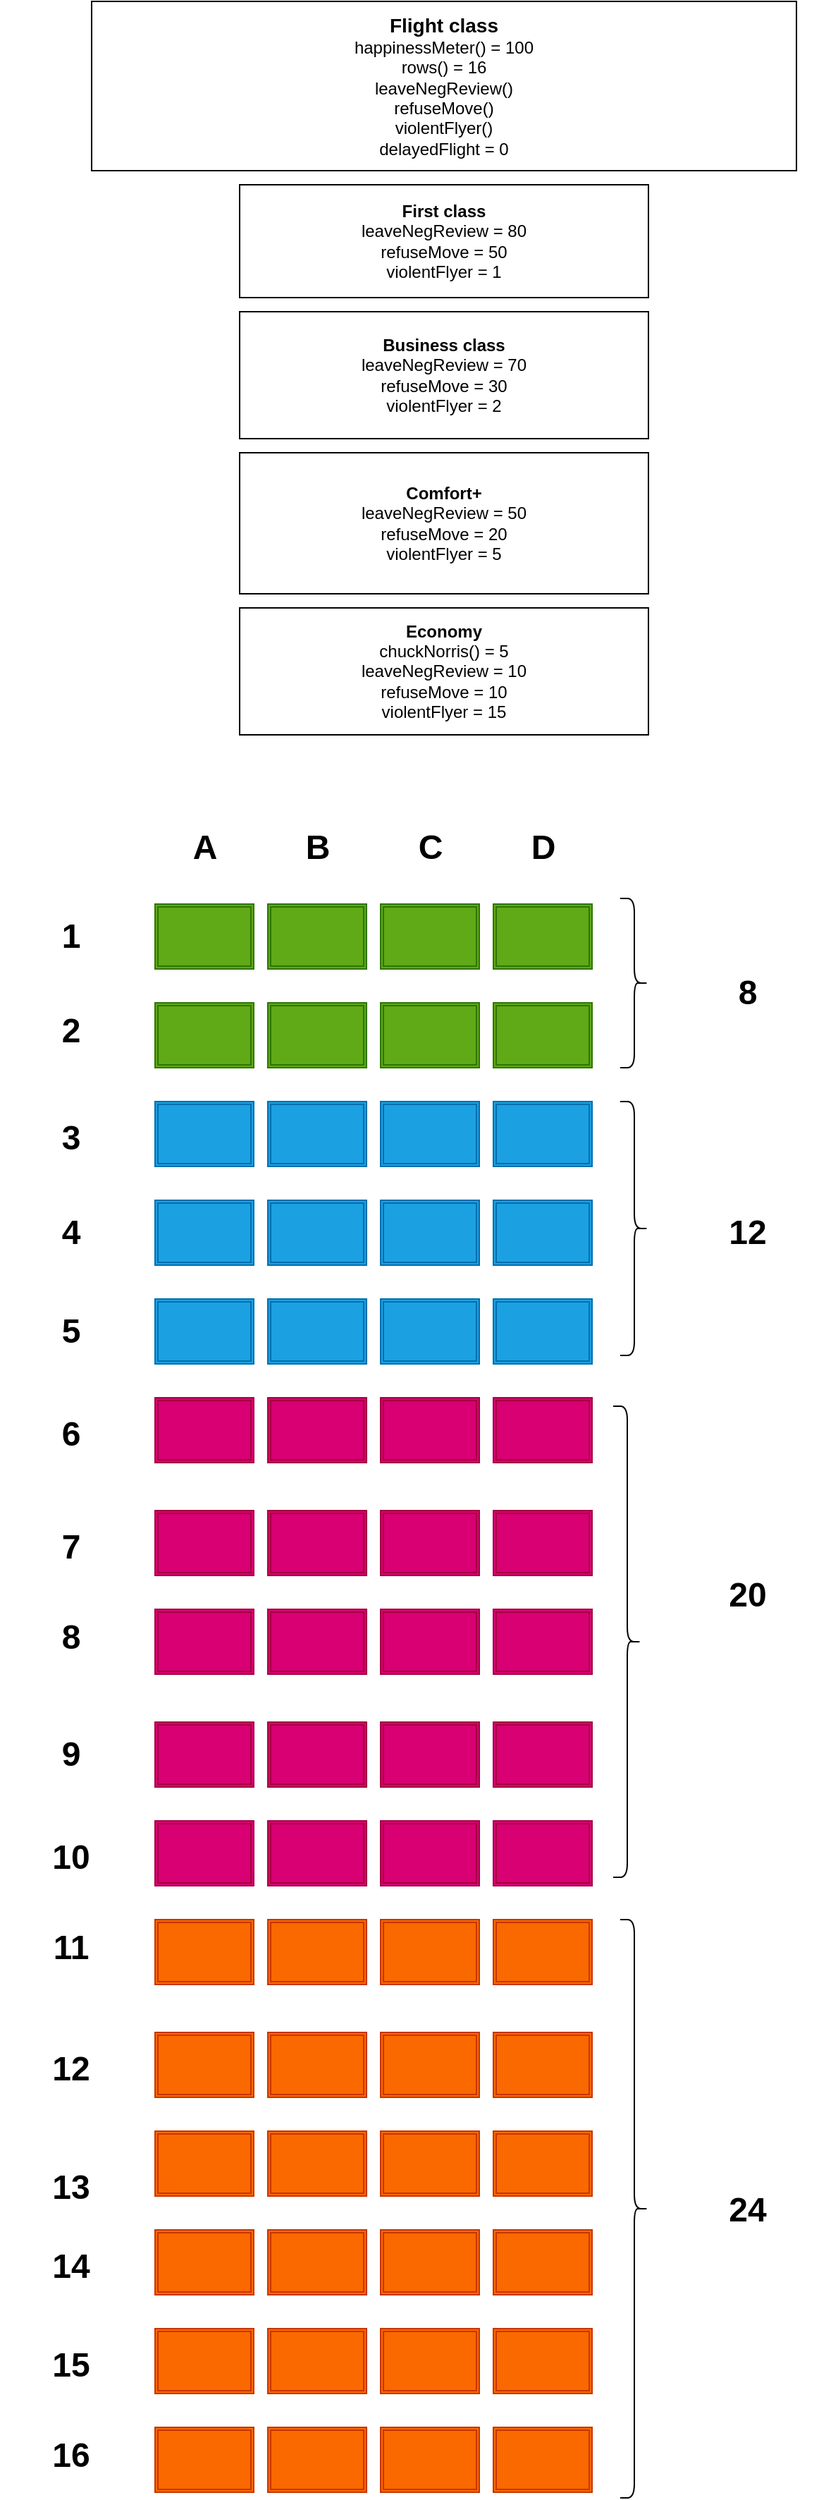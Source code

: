 <mxfile>
    <diagram id="Q3wMs9CLAD64km3y2_Gk" name="Page-1">
        <mxGraphModel dx="1955" dy="621" grid="1" gridSize="10" guides="1" tooltips="1" connect="1" arrows="1" fold="1" page="1" pageScale="1" pageWidth="850" pageHeight="1100" math="0" shadow="0">
            <root>
                <mxCell id="0"/>
                <mxCell id="1" parent="0"/>
                <mxCell id="2" value="&lt;b&gt;First class&lt;/b&gt;&lt;br&gt;leaveNegReview = 80&lt;br&gt;refuseMove = 50&lt;br&gt;violentFlyer = 1" style="whiteSpace=wrap;html=1;" parent="1" vertex="1">
                    <mxGeometry x="160" y="130" width="290" height="80" as="geometry"/>
                </mxCell>
                <mxCell id="3" value="&lt;b&gt;Business class&lt;br&gt;&lt;/b&gt;leaveNegReview = 70&lt;br&gt;refuseMove = 30&lt;br&gt;violentFlyer = 2&lt;b&gt;&lt;br&gt;&lt;/b&gt;" style="whiteSpace=wrap;html=1;" parent="1" vertex="1">
                    <mxGeometry x="160" y="220" width="290" height="90" as="geometry"/>
                </mxCell>
                <mxCell id="4" value="&lt;b&gt;&lt;font style=&quot;font-size: 14px&quot;&gt;Flight class&lt;/font&gt;&lt;br&gt;&lt;/b&gt;happinessMeter() = 100&lt;br&gt;rows() = 16&lt;br&gt;leaveNegReview()&lt;br&gt;refuseMove()&lt;br&gt;violentFlyer()&lt;br&gt;delayedFlight = 0" style="whiteSpace=wrap;html=1;" parent="1" vertex="1">
                    <mxGeometry x="55" width="500" height="120" as="geometry"/>
                </mxCell>
                <mxCell id="5" value="&lt;b&gt;Comfort+&lt;br&gt;&lt;/b&gt;leaveNegReview = 50&lt;br&gt;refuseMove = 20&lt;br&gt;violentFlyer = 5&lt;b&gt;&lt;br&gt;&lt;/b&gt;" style="whiteSpace=wrap;html=1;" parent="1" vertex="1">
                    <mxGeometry x="160" y="320" width="290" height="100" as="geometry"/>
                </mxCell>
                <mxCell id="6" value="&lt;b&gt;Economy&lt;/b&gt;&lt;br&gt;chuckNorris() = 5&lt;br&gt;leaveNegReview = 10&lt;br&gt;refuseMove = 10&lt;br&gt;violentFlyer = 15" style="whiteSpace=wrap;html=1;" parent="1" vertex="1">
                    <mxGeometry x="160" y="430" width="290" height="90" as="geometry"/>
                </mxCell>
                <mxCell id="34" value="" style="shape=ext;double=1;rounded=0;whiteSpace=wrap;html=1;fontSize=14;fillColor=#60a917;fontColor=#ffffff;strokeColor=#2D7600;" parent="1" vertex="1">
                    <mxGeometry x="100" y="640" width="70" height="46" as="geometry"/>
                </mxCell>
                <mxCell id="35" value="" style="shape=ext;double=1;rounded=0;whiteSpace=wrap;html=1;fontSize=14;fillColor=#60a917;fontColor=#ffffff;strokeColor=#2D7600;" parent="1" vertex="1">
                    <mxGeometry x="260" y="640" width="70" height="46" as="geometry"/>
                </mxCell>
                <mxCell id="36" value="" style="shape=ext;double=1;rounded=0;whiteSpace=wrap;html=1;fontSize=14;fillColor=#60a917;fontColor=#ffffff;strokeColor=#2D7600;" parent="1" vertex="1">
                    <mxGeometry x="180" y="640" width="70" height="46" as="geometry"/>
                </mxCell>
                <mxCell id="37" value="" style="shape=ext;double=1;rounded=0;whiteSpace=wrap;html=1;fontSize=14;fillColor=#60a917;fontColor=#ffffff;strokeColor=#2D7600;" parent="1" vertex="1">
                    <mxGeometry x="340" y="640" width="70" height="46" as="geometry"/>
                </mxCell>
                <mxCell id="52" value="" style="shape=ext;double=1;rounded=0;whiteSpace=wrap;html=1;fontSize=14;fillColor=#60a917;fontColor=#ffffff;strokeColor=#2D7600;" parent="1" vertex="1">
                    <mxGeometry x="100" y="710" width="70" height="46" as="geometry"/>
                </mxCell>
                <mxCell id="53" value="" style="shape=ext;double=1;rounded=0;whiteSpace=wrap;html=1;fontSize=14;fillColor=#60a917;fontColor=#ffffff;strokeColor=#2D7600;" parent="1" vertex="1">
                    <mxGeometry x="260" y="710" width="70" height="46" as="geometry"/>
                </mxCell>
                <mxCell id="54" value="" style="shape=ext;double=1;rounded=0;whiteSpace=wrap;html=1;fontSize=14;fillColor=#60a917;fontColor=#ffffff;strokeColor=#2D7600;" parent="1" vertex="1">
                    <mxGeometry x="180" y="710" width="70" height="46" as="geometry"/>
                </mxCell>
                <mxCell id="55" value="" style="shape=ext;double=1;rounded=0;whiteSpace=wrap;html=1;fontSize=14;fillColor=#60a917;fontColor=#ffffff;strokeColor=#2D7600;" parent="1" vertex="1">
                    <mxGeometry x="340" y="710" width="70" height="46" as="geometry"/>
                </mxCell>
                <mxCell id="56" value="" style="shape=ext;double=1;rounded=0;whiteSpace=wrap;html=1;fontSize=14;fillColor=#1ba1e2;fontColor=#ffffff;strokeColor=#006EAF;" parent="1" vertex="1">
                    <mxGeometry x="100" y="780" width="70" height="46" as="geometry"/>
                </mxCell>
                <mxCell id="57" value="" style="shape=ext;double=1;rounded=0;whiteSpace=wrap;html=1;fontSize=14;fillColor=#1ba1e2;fontColor=#ffffff;strokeColor=#006EAF;" parent="1" vertex="1">
                    <mxGeometry x="260" y="780" width="70" height="46" as="geometry"/>
                </mxCell>
                <mxCell id="58" value="" style="shape=ext;double=1;rounded=0;whiteSpace=wrap;html=1;fontSize=14;fillColor=#1ba1e2;fontColor=#ffffff;strokeColor=#006EAF;" parent="1" vertex="1">
                    <mxGeometry x="180" y="780" width="70" height="46" as="geometry"/>
                </mxCell>
                <mxCell id="59" value="" style="shape=ext;double=1;rounded=0;whiteSpace=wrap;html=1;fontSize=14;fillColor=#1ba1e2;fontColor=#ffffff;strokeColor=#006EAF;" parent="1" vertex="1">
                    <mxGeometry x="340" y="780" width="70" height="46" as="geometry"/>
                </mxCell>
                <mxCell id="60" value="" style="shape=ext;double=1;rounded=0;whiteSpace=wrap;html=1;fontSize=14;fillColor=#1ba1e2;fontColor=#ffffff;strokeColor=#006EAF;" parent="1" vertex="1">
                    <mxGeometry x="100" y="850" width="70" height="46" as="geometry"/>
                </mxCell>
                <mxCell id="61" value="" style="shape=ext;double=1;rounded=0;whiteSpace=wrap;html=1;fontSize=14;fillColor=#1ba1e2;fontColor=#ffffff;strokeColor=#006EAF;" parent="1" vertex="1">
                    <mxGeometry x="260" y="850" width="70" height="46" as="geometry"/>
                </mxCell>
                <mxCell id="62" value="" style="shape=ext;double=1;rounded=0;whiteSpace=wrap;html=1;fontSize=14;fillColor=#1ba1e2;fontColor=#ffffff;strokeColor=#006EAF;" parent="1" vertex="1">
                    <mxGeometry x="180" y="850" width="70" height="46" as="geometry"/>
                </mxCell>
                <mxCell id="63" value="" style="shape=ext;double=1;rounded=0;whiteSpace=wrap;html=1;fontSize=14;fillColor=#1ba1e2;fontColor=#ffffff;strokeColor=#006EAF;" parent="1" vertex="1">
                    <mxGeometry x="340" y="850" width="70" height="46" as="geometry"/>
                </mxCell>
                <mxCell id="64" value="" style="shape=ext;double=1;rounded=0;whiteSpace=wrap;html=1;fontSize=14;fillColor=#1ba1e2;fontColor=#ffffff;strokeColor=#006EAF;" parent="1" vertex="1">
                    <mxGeometry x="100" y="920" width="70" height="46" as="geometry"/>
                </mxCell>
                <mxCell id="65" value="" style="shape=ext;double=1;rounded=0;whiteSpace=wrap;html=1;fontSize=14;fillColor=#1ba1e2;fontColor=#ffffff;strokeColor=#006EAF;" parent="1" vertex="1">
                    <mxGeometry x="260" y="920" width="70" height="46" as="geometry"/>
                </mxCell>
                <mxCell id="66" value="" style="shape=ext;double=1;rounded=0;whiteSpace=wrap;html=1;fontSize=14;fillColor=#1ba1e2;fontColor=#ffffff;strokeColor=#006EAF;" parent="1" vertex="1">
                    <mxGeometry x="180" y="920" width="70" height="46" as="geometry"/>
                </mxCell>
                <mxCell id="67" value="" style="shape=ext;double=1;rounded=0;whiteSpace=wrap;html=1;fontSize=14;fillColor=#1ba1e2;fontColor=#ffffff;strokeColor=#006EAF;" parent="1" vertex="1">
                    <mxGeometry x="340" y="920" width="70" height="46" as="geometry"/>
                </mxCell>
                <mxCell id="68" value="" style="shape=ext;double=1;rounded=0;whiteSpace=wrap;html=1;fontSize=14;fillColor=#d80073;fontColor=#ffffff;strokeColor=#A50040;" parent="1" vertex="1">
                    <mxGeometry x="100" y="990" width="70" height="46" as="geometry"/>
                </mxCell>
                <mxCell id="69" value="" style="shape=ext;double=1;rounded=0;whiteSpace=wrap;html=1;fontSize=14;fillColor=#d80073;fontColor=#ffffff;strokeColor=#A50040;" parent="1" vertex="1">
                    <mxGeometry x="260" y="990" width="70" height="46" as="geometry"/>
                </mxCell>
                <mxCell id="70" value="" style="shape=ext;double=1;rounded=0;whiteSpace=wrap;html=1;fontSize=14;fillColor=#d80073;fontColor=#ffffff;strokeColor=#A50040;" parent="1" vertex="1">
                    <mxGeometry x="180" y="990" width="70" height="46" as="geometry"/>
                </mxCell>
                <mxCell id="71" value="" style="shape=ext;double=1;rounded=0;whiteSpace=wrap;html=1;fontSize=14;fillColor=#d80073;fontColor=#ffffff;strokeColor=#A50040;" parent="1" vertex="1">
                    <mxGeometry x="340" y="990" width="70" height="46" as="geometry"/>
                </mxCell>
                <mxCell id="72" value="" style="shape=ext;double=1;rounded=0;whiteSpace=wrap;html=1;fontSize=14;fillColor=#d80073;fontColor=#ffffff;strokeColor=#A50040;" parent="1" vertex="1">
                    <mxGeometry x="100" y="1070" width="70" height="46" as="geometry"/>
                </mxCell>
                <mxCell id="73" value="" style="shape=ext;double=1;rounded=0;whiteSpace=wrap;html=1;fontSize=14;fillColor=#d80073;fontColor=#ffffff;strokeColor=#A50040;" parent="1" vertex="1">
                    <mxGeometry x="260" y="1070" width="70" height="46" as="geometry"/>
                </mxCell>
                <mxCell id="74" value="" style="shape=ext;double=1;rounded=0;whiteSpace=wrap;html=1;fontSize=14;fillColor=#d80073;fontColor=#ffffff;strokeColor=#A50040;" parent="1" vertex="1">
                    <mxGeometry x="180" y="1070" width="70" height="46" as="geometry"/>
                </mxCell>
                <mxCell id="75" value="" style="shape=ext;double=1;rounded=0;whiteSpace=wrap;html=1;fontSize=14;fillColor=#d80073;fontColor=#ffffff;strokeColor=#A50040;" parent="1" vertex="1">
                    <mxGeometry x="340" y="1070" width="70" height="46" as="geometry"/>
                </mxCell>
                <mxCell id="76" value="" style="shape=ext;double=1;rounded=0;whiteSpace=wrap;html=1;fontSize=14;fillColor=#d80073;fontColor=#ffffff;strokeColor=#A50040;" parent="1" vertex="1">
                    <mxGeometry x="100" y="1140" width="70" height="46" as="geometry"/>
                </mxCell>
                <mxCell id="77" value="" style="shape=ext;double=1;rounded=0;whiteSpace=wrap;html=1;fontSize=14;fillColor=#d80073;fontColor=#ffffff;strokeColor=#A50040;" parent="1" vertex="1">
                    <mxGeometry x="260" y="1140" width="70" height="46" as="geometry"/>
                </mxCell>
                <mxCell id="78" value="" style="shape=ext;double=1;rounded=0;whiteSpace=wrap;html=1;fontSize=14;fillColor=#d80073;fontColor=#ffffff;strokeColor=#A50040;" parent="1" vertex="1">
                    <mxGeometry x="180" y="1140" width="70" height="46" as="geometry"/>
                </mxCell>
                <mxCell id="79" value="" style="shape=ext;double=1;rounded=0;whiteSpace=wrap;html=1;fontSize=14;fillColor=#d80073;fontColor=#ffffff;strokeColor=#A50040;" parent="1" vertex="1">
                    <mxGeometry x="340" y="1140" width="70" height="46" as="geometry"/>
                </mxCell>
                <mxCell id="80" value="" style="shape=ext;double=1;rounded=0;whiteSpace=wrap;html=1;fontSize=14;fillColor=#d80073;fontColor=#ffffff;strokeColor=#A50040;" parent="1" vertex="1">
                    <mxGeometry x="100" y="1220" width="70" height="46" as="geometry"/>
                </mxCell>
                <mxCell id="81" value="" style="shape=ext;double=1;rounded=0;whiteSpace=wrap;html=1;fontSize=14;fillColor=#d80073;fontColor=#ffffff;strokeColor=#A50040;" parent="1" vertex="1">
                    <mxGeometry x="260" y="1220" width="70" height="46" as="geometry"/>
                </mxCell>
                <mxCell id="82" value="" style="shape=ext;double=1;rounded=0;whiteSpace=wrap;html=1;fontSize=14;fillColor=#d80073;fontColor=#ffffff;strokeColor=#A50040;" parent="1" vertex="1">
                    <mxGeometry x="180" y="1220" width="70" height="46" as="geometry"/>
                </mxCell>
                <mxCell id="83" value="" style="shape=ext;double=1;rounded=0;whiteSpace=wrap;html=1;fontSize=14;fillColor=#d80073;fontColor=#ffffff;strokeColor=#A50040;" parent="1" vertex="1">
                    <mxGeometry x="340" y="1220" width="70" height="46" as="geometry"/>
                </mxCell>
                <mxCell id="84" value="" style="shape=ext;double=1;rounded=0;whiteSpace=wrap;html=1;fontSize=14;fillColor=#d80073;fontColor=#ffffff;strokeColor=#A50040;" parent="1" vertex="1">
                    <mxGeometry x="100" y="1290" width="70" height="46" as="geometry"/>
                </mxCell>
                <mxCell id="85" value="" style="shape=ext;double=1;rounded=0;whiteSpace=wrap;html=1;fontSize=14;fillColor=#d80073;fontColor=#ffffff;strokeColor=#A50040;" parent="1" vertex="1">
                    <mxGeometry x="260" y="1290" width="70" height="46" as="geometry"/>
                </mxCell>
                <mxCell id="86" value="" style="shape=ext;double=1;rounded=0;whiteSpace=wrap;html=1;fontSize=14;fillColor=#d80073;fontColor=#ffffff;strokeColor=#A50040;" parent="1" vertex="1">
                    <mxGeometry x="180" y="1290" width="70" height="46" as="geometry"/>
                </mxCell>
                <mxCell id="87" value="" style="shape=ext;double=1;rounded=0;whiteSpace=wrap;html=1;fontSize=14;fillColor=#d80073;fontColor=#ffffff;strokeColor=#A50040;" parent="1" vertex="1">
                    <mxGeometry x="340" y="1290" width="70" height="46" as="geometry"/>
                </mxCell>
                <mxCell id="88" value="" style="shape=ext;double=1;rounded=0;whiteSpace=wrap;html=1;fontSize=14;fillColor=#fa6800;fontColor=#000000;strokeColor=#C73500;" parent="1" vertex="1">
                    <mxGeometry x="100" y="1360" width="70" height="46" as="geometry"/>
                </mxCell>
                <mxCell id="89" value="" style="shape=ext;double=1;rounded=0;whiteSpace=wrap;html=1;fontSize=14;fillColor=#fa6800;fontColor=#000000;strokeColor=#C73500;" parent="1" vertex="1">
                    <mxGeometry x="260" y="1360" width="70" height="46" as="geometry"/>
                </mxCell>
                <mxCell id="90" value="" style="shape=ext;double=1;rounded=0;whiteSpace=wrap;html=1;fontSize=14;fillColor=#fa6800;fontColor=#000000;strokeColor=#C73500;" parent="1" vertex="1">
                    <mxGeometry x="180" y="1360" width="70" height="46" as="geometry"/>
                </mxCell>
                <mxCell id="91" value="" style="shape=ext;double=1;rounded=0;whiteSpace=wrap;html=1;fontSize=14;fillColor=#fa6800;fontColor=#000000;strokeColor=#C73500;" parent="1" vertex="1">
                    <mxGeometry x="340" y="1360" width="70" height="46" as="geometry"/>
                </mxCell>
                <mxCell id="92" value="" style="shape=ext;double=1;rounded=0;whiteSpace=wrap;html=1;fontSize=14;fillColor=#fa6800;fontColor=#000000;strokeColor=#C73500;" parent="1" vertex="1">
                    <mxGeometry x="100" y="1440" width="70" height="46" as="geometry"/>
                </mxCell>
                <mxCell id="93" value="" style="shape=ext;double=1;rounded=0;whiteSpace=wrap;html=1;fontSize=14;fillColor=#fa6800;fontColor=#000000;strokeColor=#C73500;" parent="1" vertex="1">
                    <mxGeometry x="260" y="1440" width="70" height="46" as="geometry"/>
                </mxCell>
                <mxCell id="94" value="" style="shape=ext;double=1;rounded=0;whiteSpace=wrap;html=1;fontSize=14;fillColor=#fa6800;fontColor=#000000;strokeColor=#C73500;" parent="1" vertex="1">
                    <mxGeometry x="180" y="1440" width="70" height="46" as="geometry"/>
                </mxCell>
                <mxCell id="95" value="" style="shape=ext;double=1;rounded=0;whiteSpace=wrap;html=1;fontSize=14;fillColor=#fa6800;fontColor=#000000;strokeColor=#C73500;" parent="1" vertex="1">
                    <mxGeometry x="340" y="1440" width="70" height="46" as="geometry"/>
                </mxCell>
                <mxCell id="96" value="" style="shape=ext;double=1;rounded=0;whiteSpace=wrap;html=1;fontSize=14;fillColor=#fa6800;fontColor=#000000;strokeColor=#C73500;" parent="1" vertex="1">
                    <mxGeometry x="100" y="1510" width="70" height="46" as="geometry"/>
                </mxCell>
                <mxCell id="97" value="" style="shape=ext;double=1;rounded=0;whiteSpace=wrap;html=1;fontSize=14;fillColor=#fa6800;fontColor=#000000;strokeColor=#C73500;" parent="1" vertex="1">
                    <mxGeometry x="260" y="1510" width="70" height="46" as="geometry"/>
                </mxCell>
                <mxCell id="98" value="" style="shape=ext;double=1;rounded=0;whiteSpace=wrap;html=1;fontSize=14;fillColor=#fa6800;fontColor=#000000;strokeColor=#C73500;" parent="1" vertex="1">
                    <mxGeometry x="180" y="1510" width="70" height="46" as="geometry"/>
                </mxCell>
                <mxCell id="99" value="" style="shape=ext;double=1;rounded=0;whiteSpace=wrap;html=1;fontSize=14;fillColor=#fa6800;fontColor=#000000;strokeColor=#C73500;" parent="1" vertex="1">
                    <mxGeometry x="340" y="1510" width="70" height="46" as="geometry"/>
                </mxCell>
                <mxCell id="100" value="" style="shape=ext;double=1;rounded=0;whiteSpace=wrap;html=1;fontSize=14;fillColor=#fa6800;fontColor=#000000;strokeColor=#C73500;" parent="1" vertex="1">
                    <mxGeometry x="100" y="1580" width="70" height="46" as="geometry"/>
                </mxCell>
                <mxCell id="101" value="" style="shape=ext;double=1;rounded=0;whiteSpace=wrap;html=1;fontSize=14;fillColor=#fa6800;fontColor=#000000;strokeColor=#C73500;" parent="1" vertex="1">
                    <mxGeometry x="260" y="1580" width="70" height="46" as="geometry"/>
                </mxCell>
                <mxCell id="102" value="" style="shape=ext;double=1;rounded=0;whiteSpace=wrap;html=1;fontSize=14;fillColor=#fa6800;fontColor=#000000;strokeColor=#C73500;" parent="1" vertex="1">
                    <mxGeometry x="180" y="1580" width="70" height="46" as="geometry"/>
                </mxCell>
                <mxCell id="103" value="" style="shape=ext;double=1;rounded=0;whiteSpace=wrap;html=1;fontSize=14;fillColor=#fa6800;fontColor=#000000;strokeColor=#C73500;" parent="1" vertex="1">
                    <mxGeometry x="340" y="1580" width="70" height="46" as="geometry"/>
                </mxCell>
                <mxCell id="104" value="" style="shape=ext;double=1;rounded=0;whiteSpace=wrap;html=1;fontSize=14;fillColor=#fa6800;fontColor=#000000;strokeColor=#C73500;" parent="1" vertex="1">
                    <mxGeometry x="100" y="1650" width="70" height="46" as="geometry"/>
                </mxCell>
                <mxCell id="105" value="" style="shape=ext;double=1;rounded=0;whiteSpace=wrap;html=1;fontSize=14;fillColor=#fa6800;fontColor=#000000;strokeColor=#C73500;" parent="1" vertex="1">
                    <mxGeometry x="260" y="1650" width="70" height="46" as="geometry"/>
                </mxCell>
                <mxCell id="106" value="" style="shape=ext;double=1;rounded=0;whiteSpace=wrap;html=1;fontSize=14;fillColor=#fa6800;fontColor=#000000;strokeColor=#C73500;" parent="1" vertex="1">
                    <mxGeometry x="180" y="1650" width="70" height="46" as="geometry"/>
                </mxCell>
                <mxCell id="107" value="" style="shape=ext;double=1;rounded=0;whiteSpace=wrap;html=1;fontSize=14;fillColor=#fa6800;fontColor=#000000;strokeColor=#C73500;" parent="1" vertex="1">
                    <mxGeometry x="340" y="1650" width="70" height="46" as="geometry"/>
                </mxCell>
                <mxCell id="108" value="" style="shape=ext;double=1;rounded=0;whiteSpace=wrap;html=1;fontSize=14;fillColor=#fa6800;fontColor=#000000;strokeColor=#C73500;" parent="1" vertex="1">
                    <mxGeometry x="100" y="1720" width="70" height="46" as="geometry"/>
                </mxCell>
                <mxCell id="109" value="" style="shape=ext;double=1;rounded=0;whiteSpace=wrap;html=1;fontSize=14;fillColor=#fa6800;fontColor=#000000;strokeColor=#C73500;" parent="1" vertex="1">
                    <mxGeometry x="260" y="1720" width="70" height="46" as="geometry"/>
                </mxCell>
                <mxCell id="110" value="" style="shape=ext;double=1;rounded=0;whiteSpace=wrap;html=1;fontSize=14;fillColor=#fa6800;fontColor=#000000;strokeColor=#C73500;" parent="1" vertex="1">
                    <mxGeometry x="180" y="1720" width="70" height="46" as="geometry"/>
                </mxCell>
                <mxCell id="111" value="" style="shape=ext;double=1;rounded=0;whiteSpace=wrap;html=1;fontSize=14;fillColor=#fa6800;fontColor=#000000;strokeColor=#C73500;" parent="1" vertex="1">
                    <mxGeometry x="340" y="1720" width="70" height="46" as="geometry"/>
                </mxCell>
                <mxCell id="114" value="1" style="text;strokeColor=none;fillColor=none;html=1;fontSize=24;fontStyle=1;verticalAlign=middle;align=center;" parent="1" vertex="1">
                    <mxGeometry x="-10" y="643" width="100" height="40" as="geometry"/>
                </mxCell>
                <mxCell id="115" value="2" style="text;strokeColor=none;fillColor=none;html=1;fontSize=24;fontStyle=1;verticalAlign=middle;align=center;" parent="1" vertex="1">
                    <mxGeometry x="-10" y="710" width="100" height="40" as="geometry"/>
                </mxCell>
                <mxCell id="116" value="3" style="text;strokeColor=none;fillColor=none;html=1;fontSize=24;fontStyle=1;verticalAlign=middle;align=center;" parent="1" vertex="1">
                    <mxGeometry x="-10" y="786" width="100" height="40" as="geometry"/>
                </mxCell>
                <mxCell id="117" value="4" style="text;strokeColor=none;fillColor=none;html=1;fontSize=24;fontStyle=1;verticalAlign=middle;align=center;" parent="1" vertex="1">
                    <mxGeometry x="-10" y="853" width="100" height="40" as="geometry"/>
                </mxCell>
                <mxCell id="118" value="5" style="text;strokeColor=none;fillColor=none;html=1;fontSize=24;fontStyle=1;verticalAlign=middle;align=center;" parent="1" vertex="1">
                    <mxGeometry x="-10" y="923" width="100" height="40" as="geometry"/>
                </mxCell>
                <mxCell id="119" value="6" style="text;strokeColor=none;fillColor=none;html=1;fontSize=24;fontStyle=1;verticalAlign=middle;align=center;" parent="1" vertex="1">
                    <mxGeometry x="-10" y="996" width="100" height="40" as="geometry"/>
                </mxCell>
                <mxCell id="120" value="7" style="text;strokeColor=none;fillColor=none;html=1;fontSize=24;fontStyle=1;verticalAlign=middle;align=center;" parent="1" vertex="1">
                    <mxGeometry x="-10" y="1076" width="100" height="40" as="geometry"/>
                </mxCell>
                <mxCell id="121" value="8" style="text;strokeColor=none;fillColor=none;html=1;fontSize=24;fontStyle=1;verticalAlign=middle;align=center;" parent="1" vertex="1">
                    <mxGeometry x="-10" y="1140" width="100" height="40" as="geometry"/>
                </mxCell>
                <mxCell id="122" value="9" style="text;strokeColor=none;fillColor=none;html=1;fontSize=24;fontStyle=1;verticalAlign=middle;align=center;" parent="1" vertex="1">
                    <mxGeometry x="-10" y="1223" width="100" height="40" as="geometry"/>
                </mxCell>
                <mxCell id="123" value="10" style="text;strokeColor=none;fillColor=none;html=1;fontSize=24;fontStyle=1;verticalAlign=middle;align=center;" parent="1" vertex="1">
                    <mxGeometry x="-10" y="1296" width="100" height="40" as="geometry"/>
                </mxCell>
                <mxCell id="124" value="11" style="text;strokeColor=none;fillColor=none;html=1;fontSize=24;fontStyle=1;verticalAlign=middle;align=center;" parent="1" vertex="1">
                    <mxGeometry x="-10" y="1360" width="100" height="40" as="geometry"/>
                </mxCell>
                <mxCell id="127" value="12" style="text;strokeColor=none;fillColor=none;html=1;fontSize=24;fontStyle=1;verticalAlign=middle;align=center;" parent="1" vertex="1">
                    <mxGeometry x="-10" y="1446" width="100" height="40" as="geometry"/>
                </mxCell>
                <mxCell id="128" value="13" style="text;strokeColor=none;fillColor=none;html=1;fontSize=24;fontStyle=1;verticalAlign=middle;align=center;" parent="1" vertex="1">
                    <mxGeometry x="-10" y="1530" width="100" height="40" as="geometry"/>
                </mxCell>
                <mxCell id="129" value="14" style="text;strokeColor=none;fillColor=none;html=1;fontSize=24;fontStyle=1;verticalAlign=middle;align=center;" parent="1" vertex="1">
                    <mxGeometry x="-10" y="1586" width="100" height="40" as="geometry"/>
                </mxCell>
                <mxCell id="130" value="15" style="text;strokeColor=none;fillColor=none;html=1;fontSize=24;fontStyle=1;verticalAlign=middle;align=center;" parent="1" vertex="1">
                    <mxGeometry x="-10" y="1656" width="100" height="40" as="geometry"/>
                </mxCell>
                <mxCell id="131" value="16" style="text;strokeColor=none;fillColor=none;html=1;fontSize=24;fontStyle=1;verticalAlign=middle;align=center;" parent="1" vertex="1">
                    <mxGeometry x="-10" y="1720" width="100" height="40" as="geometry"/>
                </mxCell>
                <mxCell id="132" value="A" style="text;strokeColor=none;fillColor=none;html=1;fontSize=24;fontStyle=1;verticalAlign=middle;align=center;" parent="1" vertex="1">
                    <mxGeometry x="85" y="580" width="100" height="40" as="geometry"/>
                </mxCell>
                <mxCell id="133" value="B" style="text;strokeColor=none;fillColor=none;html=1;fontSize=24;fontStyle=1;verticalAlign=middle;align=center;" parent="1" vertex="1">
                    <mxGeometry x="165" y="580" width="100" height="40" as="geometry"/>
                </mxCell>
                <mxCell id="134" value="C" style="text;strokeColor=none;fillColor=none;html=1;fontSize=24;fontStyle=1;verticalAlign=middle;align=center;" parent="1" vertex="1">
                    <mxGeometry x="245" y="580" width="100" height="40" as="geometry"/>
                </mxCell>
                <mxCell id="135" value="D" style="text;strokeColor=none;fillColor=none;html=1;fontSize=24;fontStyle=1;verticalAlign=middle;align=center;" parent="1" vertex="1">
                    <mxGeometry x="325" y="580" width="100" height="40" as="geometry"/>
                </mxCell>
                <mxCell id="136" value="" style="shape=curlyBracket;whiteSpace=wrap;html=1;rounded=1;flipH=1;" vertex="1" parent="1">
                    <mxGeometry x="430" y="636" width="20" height="120" as="geometry"/>
                </mxCell>
                <mxCell id="138" value="" style="shape=curlyBracket;whiteSpace=wrap;html=1;rounded=1;flipH=1;" vertex="1" parent="1">
                    <mxGeometry x="430" y="780" width="20" height="180" as="geometry"/>
                </mxCell>
                <mxCell id="139" value="" style="shape=curlyBracket;whiteSpace=wrap;html=1;rounded=1;flipH=1;" vertex="1" parent="1">
                    <mxGeometry x="425" y="996" width="20" height="334" as="geometry"/>
                </mxCell>
                <mxCell id="140" value="" style="shape=curlyBracket;whiteSpace=wrap;html=1;rounded=1;flipH=1;" vertex="1" parent="1">
                    <mxGeometry x="430" y="1360" width="20" height="410" as="geometry"/>
                </mxCell>
                <mxCell id="141" value="8" style="text;strokeColor=none;fillColor=none;html=1;fontSize=24;fontStyle=1;verticalAlign=middle;align=center;" vertex="1" parent="1">
                    <mxGeometry x="470" y="683" width="100" height="40" as="geometry"/>
                </mxCell>
                <mxCell id="142" value="12" style="text;strokeColor=none;fillColor=none;html=1;fontSize=24;fontStyle=1;verticalAlign=middle;align=center;" vertex="1" parent="1">
                    <mxGeometry x="470" y="853" width="100" height="40" as="geometry"/>
                </mxCell>
                <mxCell id="143" value="20" style="text;strokeColor=none;fillColor=none;html=1;fontSize=24;fontStyle=1;verticalAlign=middle;align=center;" vertex="1" parent="1">
                    <mxGeometry x="470" y="1110" width="100" height="40" as="geometry"/>
                </mxCell>
                <mxCell id="144" value="24" style="text;strokeColor=none;fillColor=none;html=1;fontSize=24;fontStyle=1;verticalAlign=middle;align=center;" vertex="1" parent="1">
                    <mxGeometry x="470" y="1546" width="100" height="40" as="geometry"/>
                </mxCell>
            </root>
        </mxGraphModel>
    </diagram>
</mxfile>